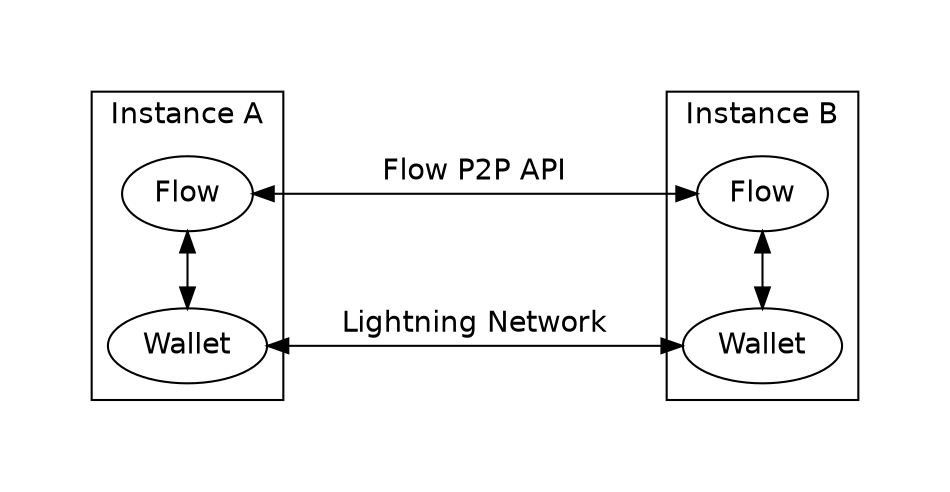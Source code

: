 digraph Architecture {
    graph [pad="0.5", nodesep="1", ranksep="0.5", fontname = "helvetica"]
    node [fontname = "helvetica"];
    edge [fontname = "helvetica"];


    subgraph cluster0 {
        label = "Instance A"
        flow0 [ label = "Flow" ]
        wallet0 [ label = "Wallet" ]
        flow0 -> wallet0
        wallet0 -> flow0
    }

    subgraph cluster1 {
        label="Instance B"
        flow1 [ label = "Flow" ]
        wallet1 [ label = "Wallet" ]
        flow1 -> wallet1
        wallet1 -> flow1
    }

    concentrate=true;

    flow0 -> flow1 [constraint=false, dir="both", label="Flow P2P API"]
    wallet0 -> wallet1 [constraint=false, dir="both", label="Lightning Network"]
}
